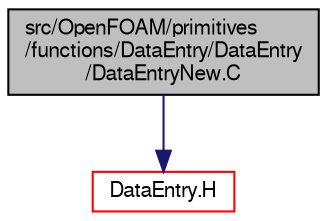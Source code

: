 digraph "src/OpenFOAM/primitives/functions/DataEntry/DataEntry/DataEntryNew.C"
{
  bgcolor="transparent";
  edge [fontname="FreeSans",fontsize="10",labelfontname="FreeSans",labelfontsize="10"];
  node [fontname="FreeSans",fontsize="10",shape=record];
  Node0 [label="src/OpenFOAM/primitives\l/functions/DataEntry/DataEntry\l/DataEntryNew.C",height=0.2,width=0.4,color="black", fillcolor="grey75", style="filled", fontcolor="black"];
  Node0 -> Node1 [color="midnightblue",fontsize="10",style="solid",fontname="FreeSans"];
  Node1 [label="DataEntry.H",height=0.2,width=0.4,color="red",URL="$a12242.html"];
}
